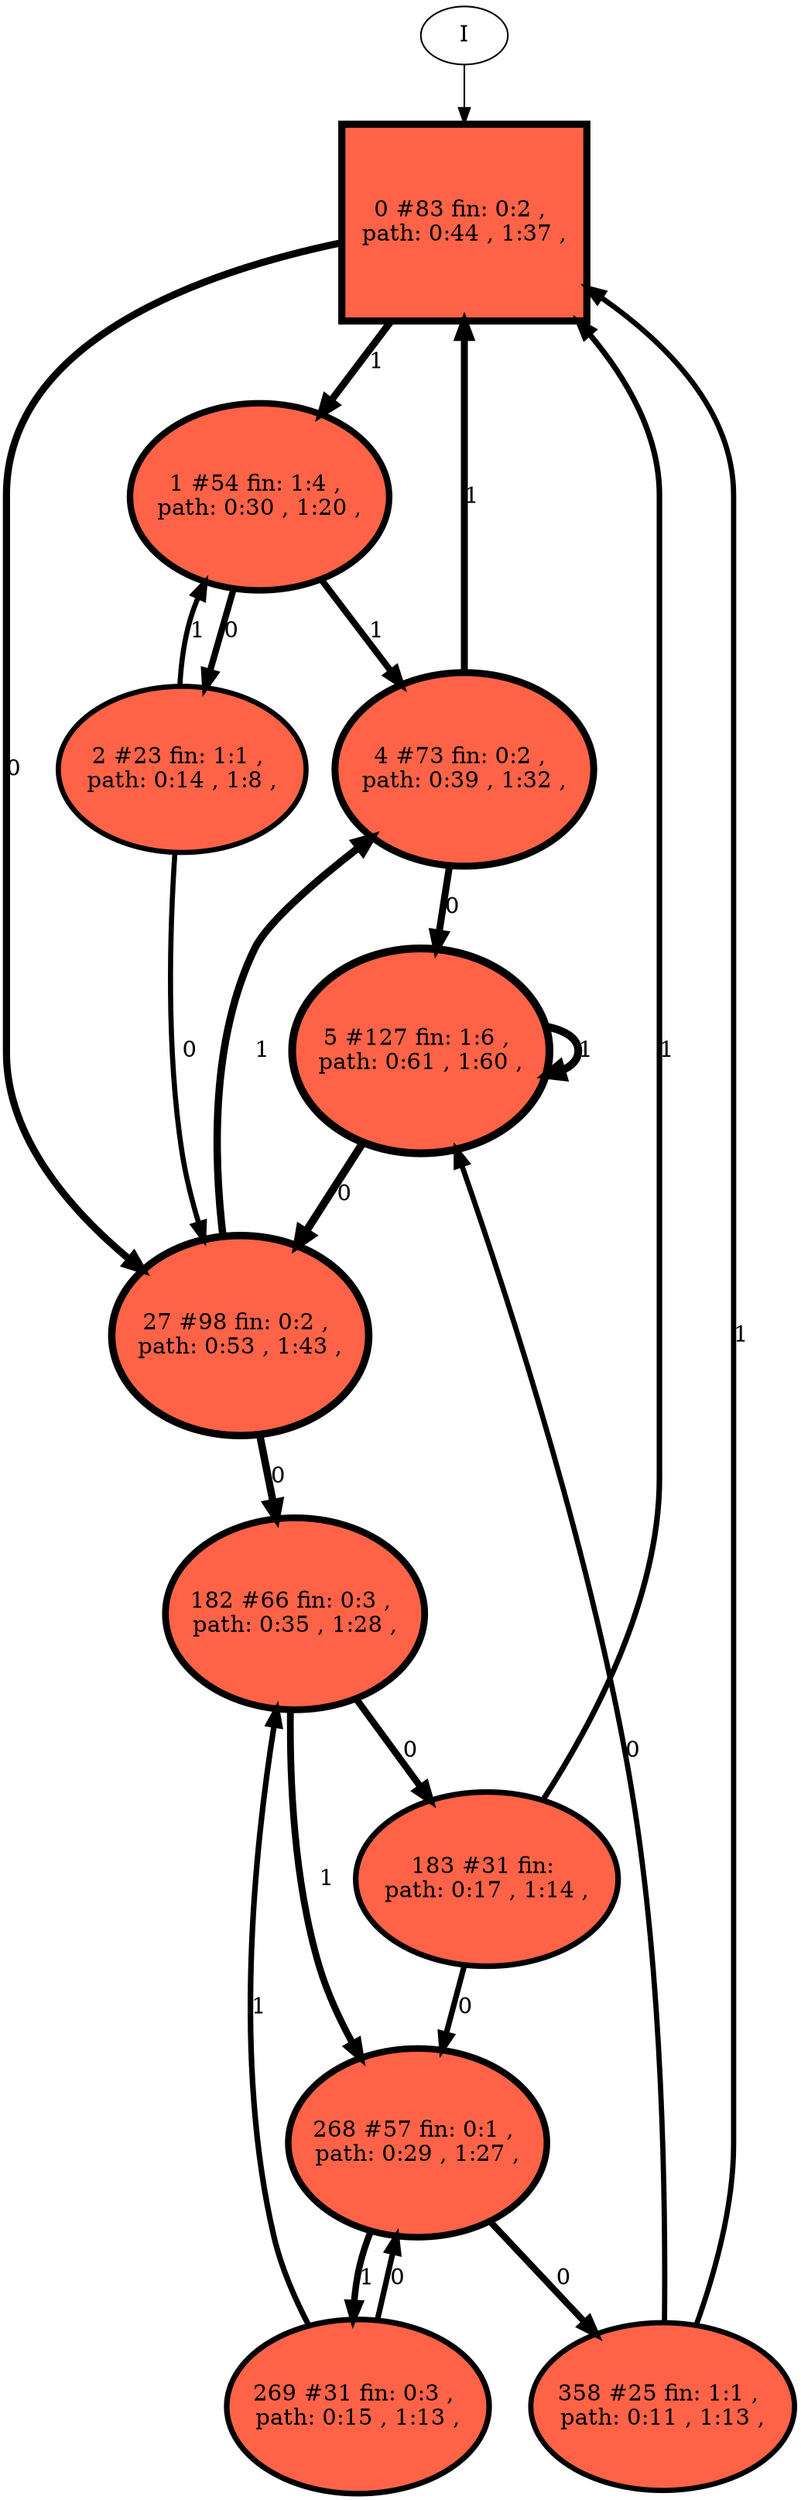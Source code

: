 // produced with flexfringe // 
digraph DFA {
	0 [label="root" shape=box];
		I -> 0;
	0 [ label="0 #83 fin: 0:2 , 
 path: 0:44 , 1:37 , " , style=filled, fillcolor="tomato", width=1.69209, height=1.69209, penwidth=4.43082];
		0 -> 1 [label="1 " , penwidth=4.43082 ];
		0 -> 27 [label="0 " , penwidth=4.43082 ];
	1 [ label="1 #54 fin: 1:4 , 
 path: 0:30 , 1:20 , " , style=filled, fillcolor="tomato", width=1.6109, height=1.6109, penwidth=4.00733];
		1 -> 4 [label="1 " , penwidth=4.00733 ];
		1 -> 2 [label="0 " , penwidth=4.00733 ];
	27 [ label="27 #98 fin: 0:2 , 
 path: 0:53 , 1:43 , " , style=filled, fillcolor="tomato", width=1.72189, height=1.72189, penwidth=4.59512];
		27 -> 4 [label="1 " , penwidth=4.59512 ];
		27 -> 182 [label="0 " , penwidth=4.59512 ];
	4 [ label="4 #73 fin: 0:2 , 
 path: 0:39 , 1:32 , " , style=filled, fillcolor="tomato", width=1.66847, height=1.66847, penwidth=4.30407];
		4 -> 0 [label="1 " , penwidth=4.30407 ];
		4 -> 5 [label="0 " , penwidth=4.30407 ];
	2 [ label="2 #23 fin: 1:1 , 
 path: 0:14 , 1:8 , " , style=filled, fillcolor="tomato", width=1.42985, height=1.42985, penwidth=3.17805];
		2 -> 1 [label="1 " , penwidth=3.17805 ];
		2 -> 27 [label="0 " , penwidth=3.17805 ];
	182 [ label="182 #66 fin: 0:3 , 
 path: 0:35 , 1:28 , " , style=filled, fillcolor="tomato", width=1.64956, height=1.64956, penwidth=4.20469];
		182 -> 268 [label="1 " , penwidth=4.20469 ];
		182 -> 183 [label="0 " , penwidth=4.20469 ];
	5 [ label="5 #127 fin: 1:6 , 
 path: 0:61 , 1:60 , " , style=filled, fillcolor="tomato", width=1.76679, height=1.76679, penwidth=4.85203];
		5 -> 5 [label="1 " , penwidth=4.85203 ];
		5 -> 27 [label="0 " , penwidth=4.85203 ];
	268 [ label="268 #57 fin: 0:1 , 
 path: 0:29 , 1:27 , " , style=filled, fillcolor="tomato", width=1.62145, height=1.62145, penwidth=4.06044];
		268 -> 269 [label="1 " , penwidth=4.06044 ];
		268 -> 358 [label="0 " , penwidth=4.06044 ];
	183 [ label="183 #31 fin: 
 path: 0:17 , 1:14 , " , style=filled, fillcolor="tomato", width=1.49643, height=1.49643, penwidth=3.46574];
		183 -> 0 [label="1 " , penwidth=3.46574 ];
		183 -> 268 [label="0 " , penwidth=3.46574 ];
	269 [ label="269 #31 fin: 0:3 , 
 path: 0:15 , 1:13 , " , style=filled, fillcolor="tomato", width=1.49643, height=1.49643, penwidth=3.46574];
		269 -> 182 [label="1 " , penwidth=3.46574 ];
		269 -> 268 [label="0 " , penwidth=3.46574 ];
	358 [ label="358 #25 fin: 1:1 , 
 path: 0:11 , 1:13 , " , style=filled, fillcolor="tomato", width=1.44882, height=1.44882, penwidth=3.2581];
		358 -> 0 [label="1 " , penwidth=3.2581 ];
		358 -> 5 [label="0 " , penwidth=3.2581 ];
}
